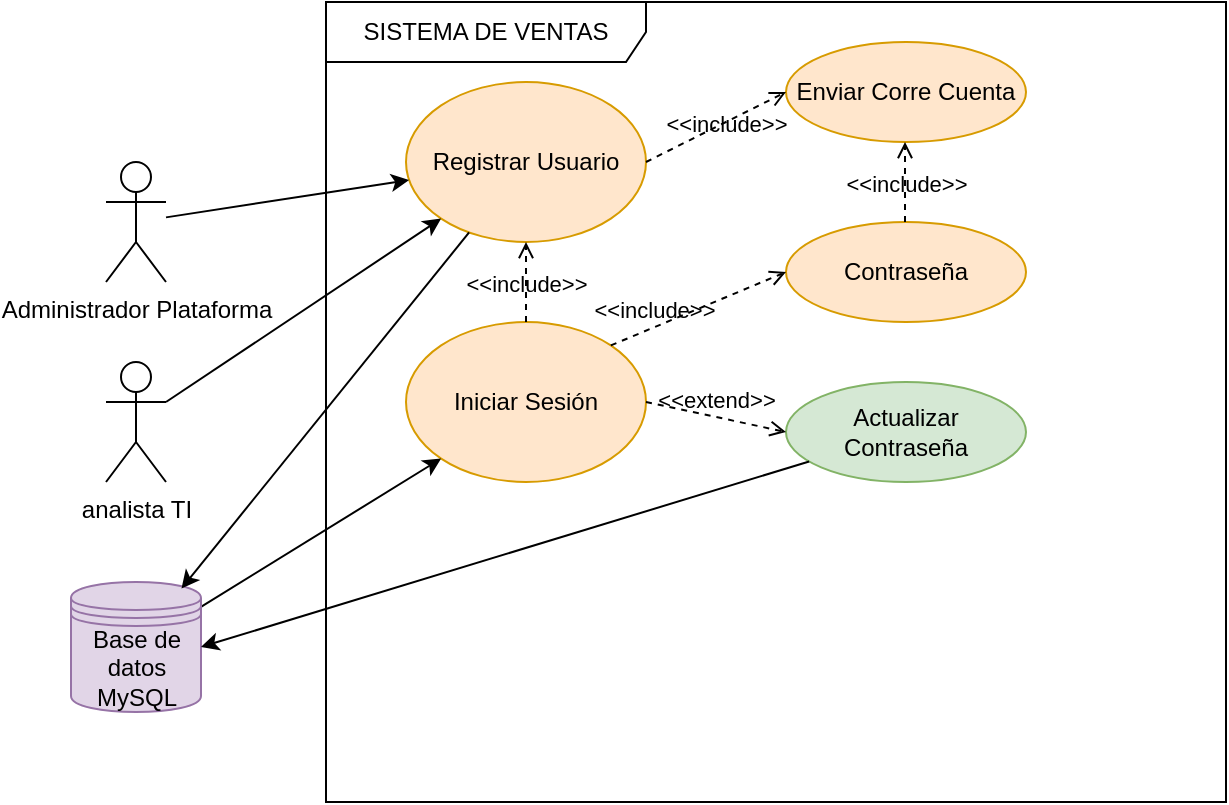 <mxfile version="24.7.6">
  <diagram name="Página-1" id="OHFUQDM_YiPGnvA8z5ip">
    <mxGraphModel dx="1009" dy="621" grid="1" gridSize="10" guides="1" tooltips="1" connect="1" arrows="1" fold="1" page="1" pageScale="1" pageWidth="827" pageHeight="1169" math="0" shadow="0">
      <root>
        <mxCell id="0" />
        <mxCell id="1" parent="0" />
        <mxCell id="oC8m182-4YRUJQs8IAur-1" value="SISTEMA DE VENTAS" style="shape=umlFrame;whiteSpace=wrap;html=1;pointerEvents=0;recursiveResize=0;container=1;collapsible=0;width=160;" vertex="1" parent="1">
          <mxGeometry x="240" y="240" width="450" height="400" as="geometry" />
        </mxCell>
        <mxCell id="oC8m182-4YRUJQs8IAur-8" value="Registrar Usuario" style="ellipse;html=1;whiteSpace=wrap;fillColor=#ffe6cc;strokeColor=#d79b00;" vertex="1" parent="oC8m182-4YRUJQs8IAur-1">
          <mxGeometry x="40" y="40" width="120" height="80" as="geometry" />
        </mxCell>
        <mxCell id="oC8m182-4YRUJQs8IAur-12" value="Iniciar Sesión" style="ellipse;html=1;whiteSpace=wrap;fillColor=#ffe6cc;strokeColor=#d79b00;" vertex="1" parent="oC8m182-4YRUJQs8IAur-1">
          <mxGeometry x="40" y="160" width="120" height="80" as="geometry" />
        </mxCell>
        <mxCell id="oC8m182-4YRUJQs8IAur-15" value="&amp;lt;&amp;lt;include&amp;gt;&amp;gt;" style="html=1;verticalAlign=bottom;labelBackgroundColor=none;endArrow=open;endFill=0;dashed=1;rounded=0;exitX=0.5;exitY=0;exitDx=0;exitDy=0;entryX=0.5;entryY=1;entryDx=0;entryDy=0;" edge="1" parent="oC8m182-4YRUJQs8IAur-1" source="oC8m182-4YRUJQs8IAur-12" target="oC8m182-4YRUJQs8IAur-8">
          <mxGeometry x="-0.5" width="160" relative="1" as="geometry">
            <mxPoint x="80" y="230" as="sourcePoint" />
            <mxPoint x="240" y="230" as="targetPoint" />
            <mxPoint as="offset" />
          </mxGeometry>
        </mxCell>
        <mxCell id="oC8m182-4YRUJQs8IAur-17" value="Enviar Corre Cuenta" style="ellipse;html=1;whiteSpace=wrap;fillColor=#ffe6cc;strokeColor=#d79b00;" vertex="1" parent="oC8m182-4YRUJQs8IAur-1">
          <mxGeometry x="230" y="20" width="120" height="50" as="geometry" />
        </mxCell>
        <mxCell id="oC8m182-4YRUJQs8IAur-16" value="Contraseña" style="ellipse;html=1;whiteSpace=wrap;fillColor=#ffe6cc;strokeColor=#d79b00;" vertex="1" parent="oC8m182-4YRUJQs8IAur-1">
          <mxGeometry x="230" y="110" width="120" height="50" as="geometry" />
        </mxCell>
        <mxCell id="oC8m182-4YRUJQs8IAur-21" value="&amp;lt;&amp;lt;include&amp;gt;&amp;gt;" style="html=1;verticalAlign=bottom;labelBackgroundColor=none;endArrow=open;endFill=0;dashed=1;rounded=0;exitX=1;exitY=0.5;exitDx=0;exitDy=0;entryX=0;entryY=0.5;entryDx=0;entryDy=0;" edge="1" parent="oC8m182-4YRUJQs8IAur-1" source="oC8m182-4YRUJQs8IAur-8" target="oC8m182-4YRUJQs8IAur-17">
          <mxGeometry x="0.029" y="-9" width="160" relative="1" as="geometry">
            <mxPoint x="190" y="80" as="sourcePoint" />
            <mxPoint x="190" y="40" as="targetPoint" />
            <mxPoint as="offset" />
          </mxGeometry>
        </mxCell>
        <mxCell id="oC8m182-4YRUJQs8IAur-22" value="&amp;lt;&amp;lt;include&amp;gt;&amp;gt;" style="html=1;verticalAlign=bottom;labelBackgroundColor=none;endArrow=open;endFill=0;dashed=1;rounded=0;exitX=0.5;exitY=0;exitDx=0;exitDy=0;entryX=0.5;entryY=1;entryDx=0;entryDy=0;" edge="1" parent="oC8m182-4YRUJQs8IAur-1">
          <mxGeometry x="-0.5" width="160" relative="1" as="geometry">
            <mxPoint x="289.5" y="110" as="sourcePoint" />
            <mxPoint x="289.5" y="70" as="targetPoint" />
            <mxPoint as="offset" />
          </mxGeometry>
        </mxCell>
        <mxCell id="oC8m182-4YRUJQs8IAur-23" value="&amp;lt;&amp;lt;include&amp;gt;&amp;gt;" style="html=1;verticalAlign=bottom;labelBackgroundColor=none;endArrow=open;endFill=0;dashed=1;rounded=0;exitX=1;exitY=0;exitDx=0;exitDy=0;entryX=0;entryY=0.5;entryDx=0;entryDy=0;" edge="1" parent="oC8m182-4YRUJQs8IAur-1" source="oC8m182-4YRUJQs8IAur-12" target="oC8m182-4YRUJQs8IAur-16">
          <mxGeometry x="-0.5" width="160" relative="1" as="geometry">
            <mxPoint x="130" y="190" as="sourcePoint" />
            <mxPoint x="130" y="150" as="targetPoint" />
            <mxPoint as="offset" />
          </mxGeometry>
        </mxCell>
        <mxCell id="oC8m182-4YRUJQs8IAur-24" value="Actualizar Contraseña" style="ellipse;html=1;whiteSpace=wrap;fillColor=#d5e8d4;strokeColor=#82b366;" vertex="1" parent="oC8m182-4YRUJQs8IAur-1">
          <mxGeometry x="230" y="190" width="120" height="50" as="geometry" />
        </mxCell>
        <mxCell id="oC8m182-4YRUJQs8IAur-25" value="&amp;lt;&amp;lt;extend&amp;gt;&amp;gt;" style="html=1;verticalAlign=bottom;labelBackgroundColor=none;endArrow=open;endFill=0;dashed=1;rounded=0;exitX=1;exitY=0.5;exitDx=0;exitDy=0;entryX=0;entryY=0.5;entryDx=0;entryDy=0;" edge="1" parent="oC8m182-4YRUJQs8IAur-1" source="oC8m182-4YRUJQs8IAur-12" target="oC8m182-4YRUJQs8IAur-24">
          <mxGeometry width="160" relative="1" as="geometry">
            <mxPoint x="80" y="230" as="sourcePoint" />
            <mxPoint x="240" y="230" as="targetPoint" />
          </mxGeometry>
        </mxCell>
        <mxCell id="oC8m182-4YRUJQs8IAur-9" style="rounded=0;orthogonalLoop=1;jettySize=auto;html=1;" edge="1" parent="1" source="oC8m182-4YRUJQs8IAur-2" target="oC8m182-4YRUJQs8IAur-8">
          <mxGeometry relative="1" as="geometry" />
        </mxCell>
        <mxCell id="oC8m182-4YRUJQs8IAur-2" value="Administrador Plataforma" style="shape=umlActor;verticalLabelPosition=bottom;verticalAlign=top;html=1;" vertex="1" parent="1">
          <mxGeometry x="130" y="320" width="30" height="60" as="geometry" />
        </mxCell>
        <mxCell id="oC8m182-4YRUJQs8IAur-11" style="rounded=0;orthogonalLoop=1;jettySize=auto;html=1;entryX=0;entryY=1;entryDx=0;entryDy=0;" edge="1" parent="1" source="oC8m182-4YRUJQs8IAur-3" target="oC8m182-4YRUJQs8IAur-8">
          <mxGeometry relative="1" as="geometry" />
        </mxCell>
        <mxCell id="oC8m182-4YRUJQs8IAur-3" value="analista TI&lt;div&gt;&lt;br&gt;&lt;/div&gt;" style="shape=umlActor;verticalLabelPosition=bottom;verticalAlign=top;html=1;" vertex="1" parent="1">
          <mxGeometry x="130" y="420" width="30" height="60" as="geometry" />
        </mxCell>
        <mxCell id="oC8m182-4YRUJQs8IAur-30" style="rounded=0;orthogonalLoop=1;jettySize=auto;html=1;entryX=0;entryY=1;entryDx=0;entryDy=0;" edge="1" parent="1" source="oC8m182-4YRUJQs8IAur-26" target="oC8m182-4YRUJQs8IAur-12">
          <mxGeometry relative="1" as="geometry" />
        </mxCell>
        <mxCell id="oC8m182-4YRUJQs8IAur-26" value="Base de datos MySQL" style="shape=datastore;whiteSpace=wrap;html=1;fillColor=#e1d5e7;strokeColor=#9673a6;" vertex="1" parent="1">
          <mxGeometry x="112.5" y="530" width="65" height="65" as="geometry" />
        </mxCell>
        <mxCell id="oC8m182-4YRUJQs8IAur-29" style="rounded=0;orthogonalLoop=1;jettySize=auto;html=1;entryX=0.85;entryY=0.05;entryDx=0;entryDy=0;entryPerimeter=0;" edge="1" parent="1" source="oC8m182-4YRUJQs8IAur-8" target="oC8m182-4YRUJQs8IAur-26">
          <mxGeometry relative="1" as="geometry" />
        </mxCell>
        <mxCell id="oC8m182-4YRUJQs8IAur-31" style="rounded=0;orthogonalLoop=1;jettySize=auto;html=1;entryX=1;entryY=0.5;entryDx=0;entryDy=0;" edge="1" parent="1" source="oC8m182-4YRUJQs8IAur-24" target="oC8m182-4YRUJQs8IAur-26">
          <mxGeometry relative="1" as="geometry" />
        </mxCell>
      </root>
    </mxGraphModel>
  </diagram>
</mxfile>
